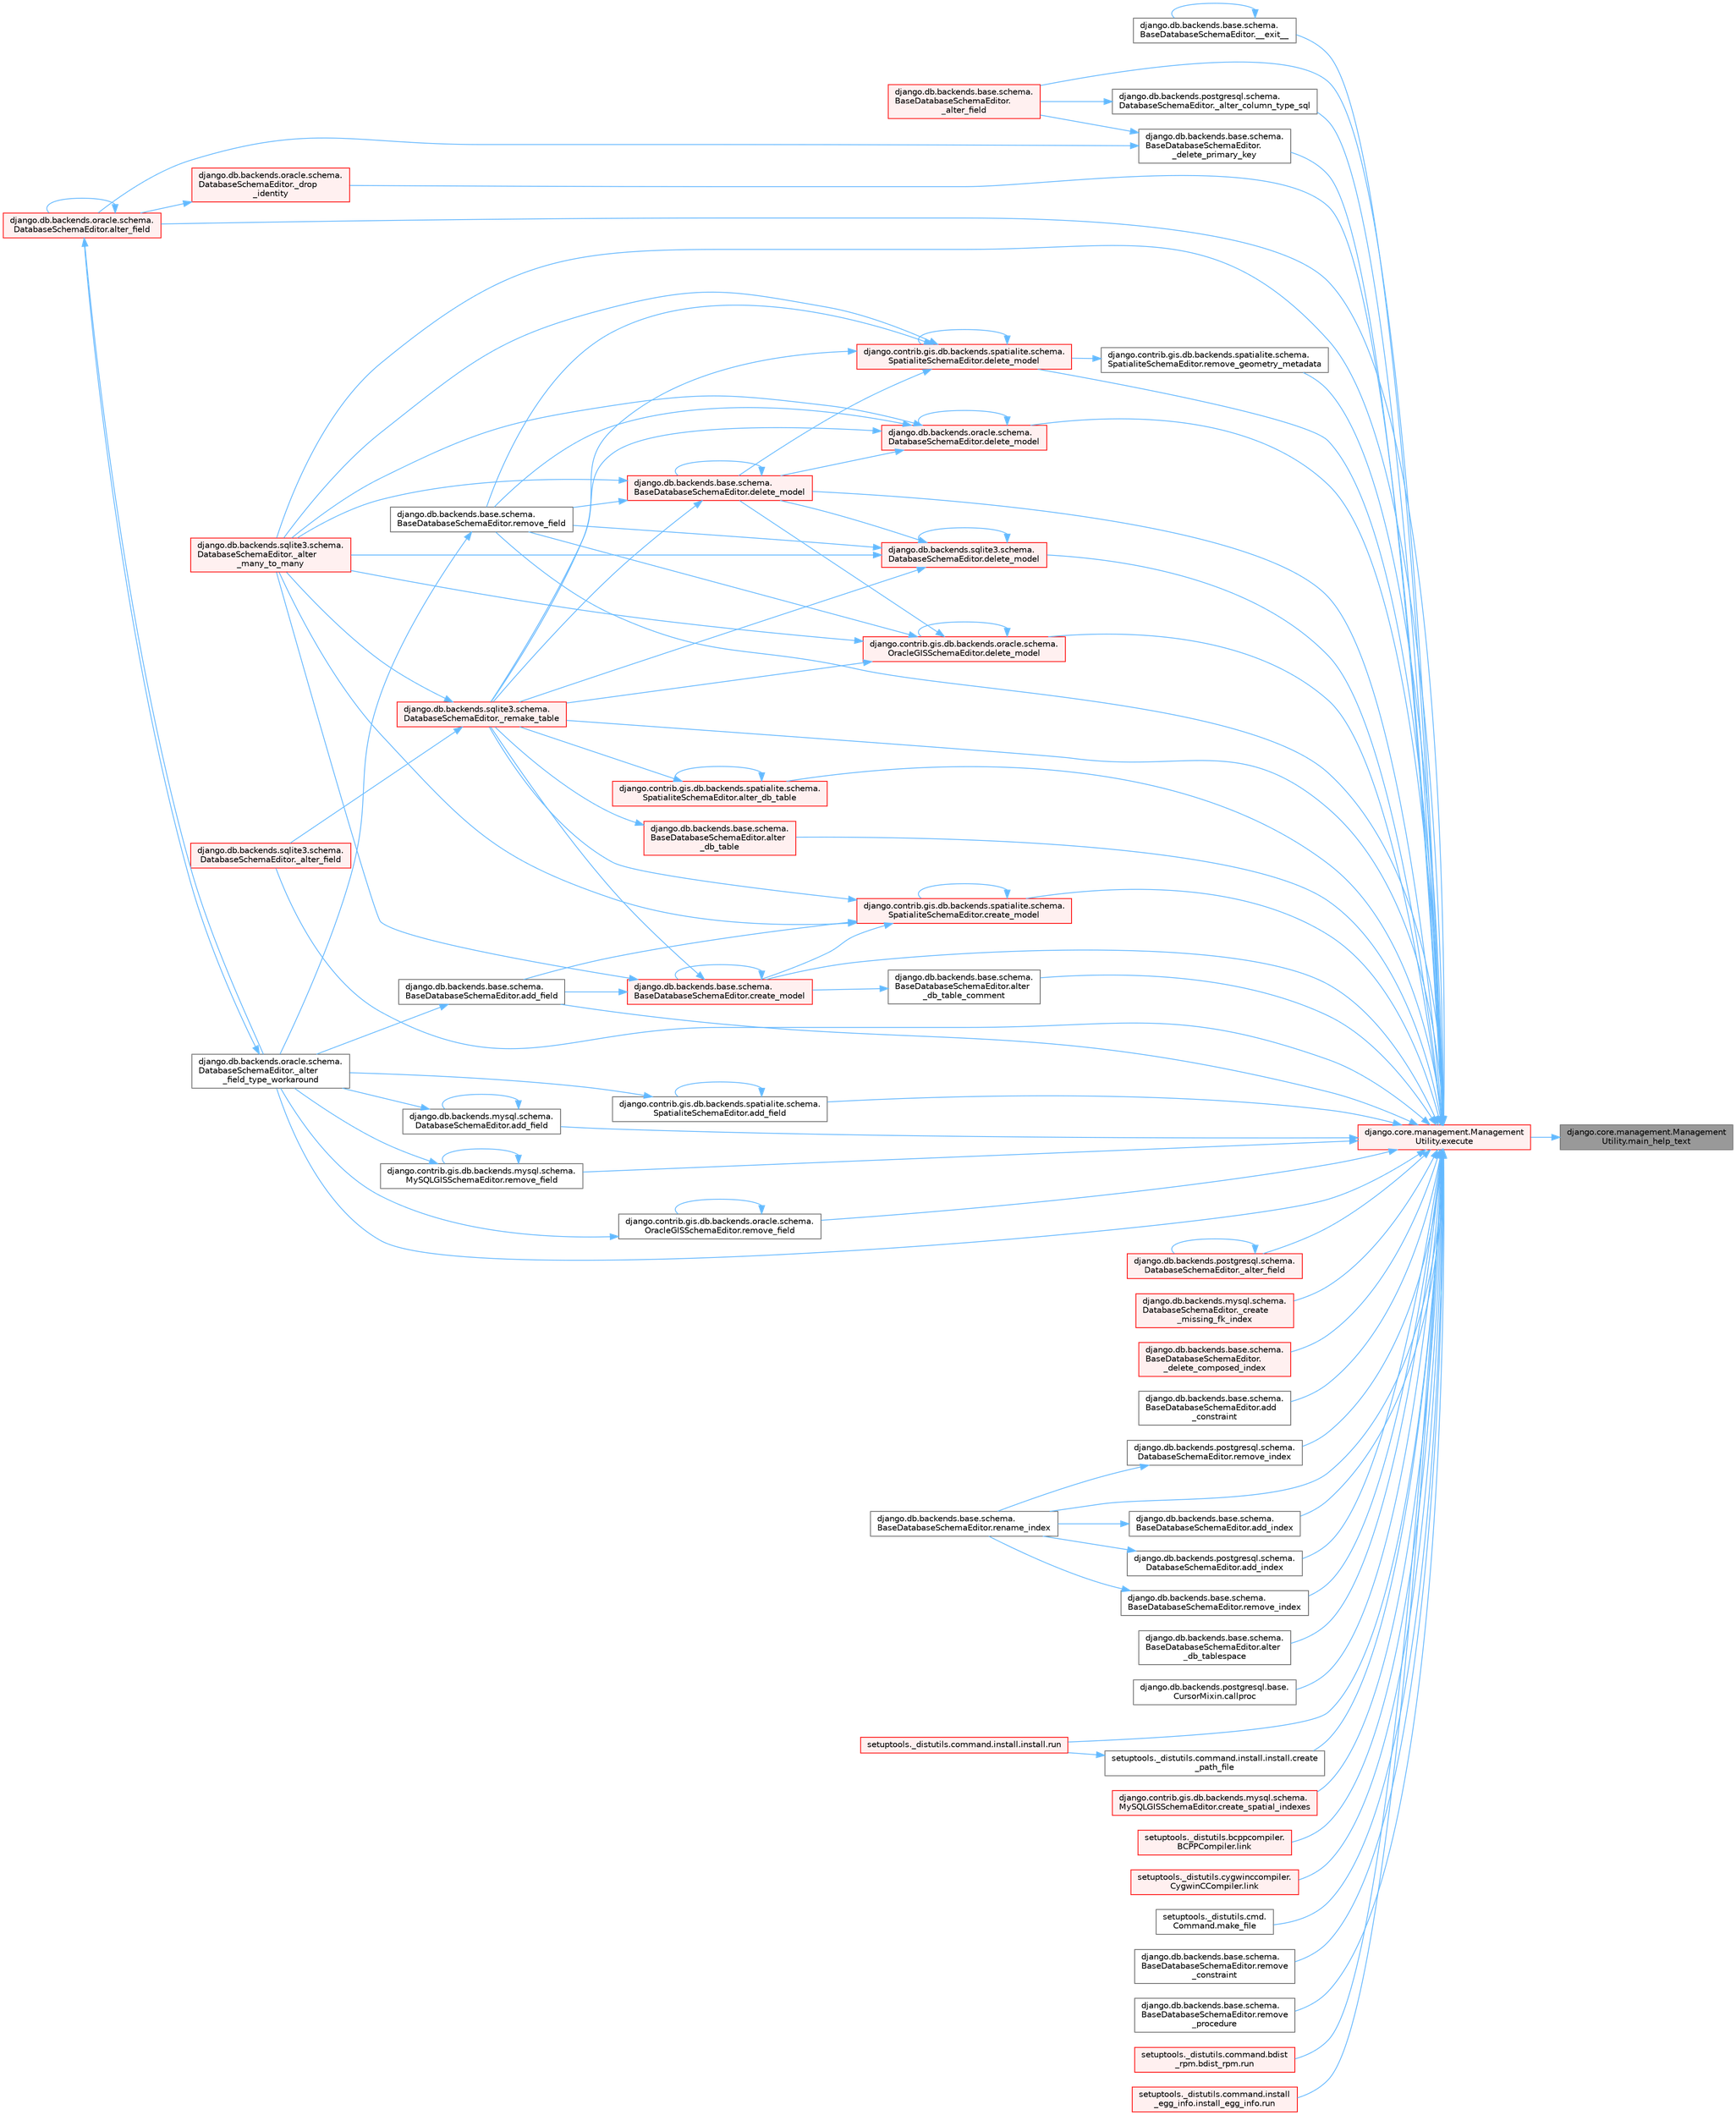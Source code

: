 digraph "django.core.management.ManagementUtility.main_help_text"
{
 // LATEX_PDF_SIZE
  bgcolor="transparent";
  edge [fontname=Helvetica,fontsize=10,labelfontname=Helvetica,labelfontsize=10];
  node [fontname=Helvetica,fontsize=10,shape=box,height=0.2,width=0.4];
  rankdir="RL";
  Node1 [id="Node000001",label="django.core.management.Management\lUtility.main_help_text",height=0.2,width=0.4,color="gray40", fillcolor="grey60", style="filled", fontcolor="black",tooltip=" "];
  Node1 -> Node2 [id="edge1_Node000001_Node000002",dir="back",color="steelblue1",style="solid",tooltip=" "];
  Node2 [id="Node000002",label="django.core.management.Management\lUtility.execute",height=0.2,width=0.4,color="red", fillcolor="#FFF0F0", style="filled",URL="$classdjango_1_1core_1_1management_1_1_management_utility.html#ab2752203019f6a6274c55e096770c008",tooltip=" "];
  Node2 -> Node3 [id="edge2_Node000002_Node000003",dir="back",color="steelblue1",style="solid",tooltip=" "];
  Node3 [id="Node000003",label="django.db.backends.base.schema.\lBaseDatabaseSchemaEditor.__exit__",height=0.2,width=0.4,color="grey40", fillcolor="white", style="filled",URL="$classdjango_1_1db_1_1backends_1_1base_1_1schema_1_1_base_database_schema_editor.html#adc641c3cf336c3cba5f945841b7d5790",tooltip=" "];
  Node3 -> Node3 [id="edge3_Node000003_Node000003",dir="back",color="steelblue1",style="solid",tooltip=" "];
  Node2 -> Node4 [id="edge4_Node000002_Node000004",dir="back",color="steelblue1",style="solid",tooltip=" "];
  Node4 [id="Node000004",label="django.db.backends.postgresql.schema.\lDatabaseSchemaEditor._alter_column_type_sql",height=0.2,width=0.4,color="grey40", fillcolor="white", style="filled",URL="$classdjango_1_1db_1_1backends_1_1postgresql_1_1schema_1_1_database_schema_editor.html#addb09171be88c149496b00e7d217d186",tooltip=" "];
  Node4 -> Node5 [id="edge5_Node000004_Node000005",dir="back",color="steelblue1",style="solid",tooltip=" "];
  Node5 [id="Node000005",label="django.db.backends.base.schema.\lBaseDatabaseSchemaEditor.\l_alter_field",height=0.2,width=0.4,color="red", fillcolor="#FFF0F0", style="filled",URL="$classdjango_1_1db_1_1backends_1_1base_1_1schema_1_1_base_database_schema_editor.html#afcda33e5b1eb760a5a66c09033f1b75c",tooltip=" "];
  Node2 -> Node5 [id="edge6_Node000002_Node000005",dir="back",color="steelblue1",style="solid",tooltip=" "];
  Node2 -> Node10 [id="edge7_Node000002_Node000010",dir="back",color="steelblue1",style="solid",tooltip=" "];
  Node10 [id="Node000010",label="django.db.backends.postgresql.schema.\lDatabaseSchemaEditor._alter_field",height=0.2,width=0.4,color="red", fillcolor="#FFF0F0", style="filled",URL="$classdjango_1_1db_1_1backends_1_1postgresql_1_1schema_1_1_database_schema_editor.html#a143eb4ff7fc0f555417eb054bb91c41d",tooltip=" "];
  Node10 -> Node10 [id="edge8_Node000010_Node000010",dir="back",color="steelblue1",style="solid",tooltip=" "];
  Node2 -> Node11 [id="edge9_Node000002_Node000011",dir="back",color="steelblue1",style="solid",tooltip=" "];
  Node11 [id="Node000011",label="django.db.backends.sqlite3.schema.\lDatabaseSchemaEditor._alter_field",height=0.2,width=0.4,color="red", fillcolor="#FFF0F0", style="filled",URL="$classdjango_1_1db_1_1backends_1_1sqlite3_1_1schema_1_1_database_schema_editor.html#ab256c1d60756ea054e7249a3aa80d43b",tooltip=" "];
  Node2 -> Node9 [id="edge10_Node000002_Node000009",dir="back",color="steelblue1",style="solid",tooltip=" "];
  Node9 [id="Node000009",label="django.db.backends.oracle.schema.\lDatabaseSchemaEditor._alter\l_field_type_workaround",height=0.2,width=0.4,color="grey40", fillcolor="white", style="filled",URL="$classdjango_1_1db_1_1backends_1_1oracle_1_1schema_1_1_database_schema_editor.html#a78bc314f7e1030c1ef072c72a185ebd5",tooltip=" "];
  Node9 -> Node8 [id="edge11_Node000009_Node000008",dir="back",color="steelblue1",style="solid",tooltip=" "];
  Node8 [id="Node000008",label="django.db.backends.oracle.schema.\lDatabaseSchemaEditor.alter_field",height=0.2,width=0.4,color="red", fillcolor="#FFF0F0", style="filled",URL="$classdjango_1_1db_1_1backends_1_1oracle_1_1schema_1_1_database_schema_editor.html#abeddc040d6a7af1ca57aee72ee85784f",tooltip=" "];
  Node8 -> Node9 [id="edge12_Node000008_Node000009",dir="back",color="steelblue1",style="solid",tooltip=" "];
  Node8 -> Node8 [id="edge13_Node000008_Node000008",dir="back",color="steelblue1",style="solid",tooltip=" "];
  Node2 -> Node12 [id="edge14_Node000002_Node000012",dir="back",color="steelblue1",style="solid",tooltip=" "];
  Node12 [id="Node000012",label="django.db.backends.sqlite3.schema.\lDatabaseSchemaEditor._alter\l_many_to_many",height=0.2,width=0.4,color="red", fillcolor="#FFF0F0", style="filled",URL="$classdjango_1_1db_1_1backends_1_1sqlite3_1_1schema_1_1_database_schema_editor.html#a0eb5631cba4809779acc541260e47610",tooltip=" "];
  Node2 -> Node13 [id="edge15_Node000002_Node000013",dir="back",color="steelblue1",style="solid",tooltip=" "];
  Node13 [id="Node000013",label="django.db.backends.mysql.schema.\lDatabaseSchemaEditor._create\l_missing_fk_index",height=0.2,width=0.4,color="red", fillcolor="#FFF0F0", style="filled",URL="$classdjango_1_1db_1_1backends_1_1mysql_1_1schema_1_1_database_schema_editor.html#a1409fb923121da63909627d7bd8ea396",tooltip=" "];
  Node2 -> Node20 [id="edge16_Node000002_Node000020",dir="back",color="steelblue1",style="solid",tooltip=" "];
  Node20 [id="Node000020",label="django.db.backends.base.schema.\lBaseDatabaseSchemaEditor.\l_delete_composed_index",height=0.2,width=0.4,color="red", fillcolor="#FFF0F0", style="filled",URL="$classdjango_1_1db_1_1backends_1_1base_1_1schema_1_1_base_database_schema_editor.html#a83847fbdf8dec0e82dd6028e7b3171f1",tooltip=" "];
  Node2 -> Node21 [id="edge17_Node000002_Node000021",dir="back",color="steelblue1",style="solid",tooltip=" "];
  Node21 [id="Node000021",label="django.db.backends.base.schema.\lBaseDatabaseSchemaEditor.\l_delete_primary_key",height=0.2,width=0.4,color="grey40", fillcolor="white", style="filled",URL="$classdjango_1_1db_1_1backends_1_1base_1_1schema_1_1_base_database_schema_editor.html#a81047e315c7b3f3a5688d5d294491694",tooltip=" "];
  Node21 -> Node5 [id="edge18_Node000021_Node000005",dir="back",color="steelblue1",style="solid",tooltip=" "];
  Node21 -> Node8 [id="edge19_Node000021_Node000008",dir="back",color="steelblue1",style="solid",tooltip=" "];
  Node2 -> Node22 [id="edge20_Node000002_Node000022",dir="back",color="steelblue1",style="solid",tooltip=" "];
  Node22 [id="Node000022",label="django.db.backends.oracle.schema.\lDatabaseSchemaEditor._drop\l_identity",height=0.2,width=0.4,color="red", fillcolor="#FFF0F0", style="filled",URL="$classdjango_1_1db_1_1backends_1_1oracle_1_1schema_1_1_database_schema_editor.html#a215f07e8311d1fd657957c4dbba8cfde",tooltip=" "];
  Node22 -> Node8 [id="edge21_Node000022_Node000008",dir="back",color="steelblue1",style="solid",tooltip=" "];
  Node2 -> Node25 [id="edge22_Node000002_Node000025",dir="back",color="steelblue1",style="solid",tooltip=" "];
  Node25 [id="Node000025",label="django.db.backends.sqlite3.schema.\lDatabaseSchemaEditor._remake_table",height=0.2,width=0.4,color="red", fillcolor="#FFF0F0", style="filled",URL="$classdjango_1_1db_1_1backends_1_1sqlite3_1_1schema_1_1_database_schema_editor.html#a9b5b247b2cd836c48a65726025b45e11",tooltip=" "];
  Node25 -> Node11 [id="edge23_Node000025_Node000011",dir="back",color="steelblue1",style="solid",tooltip=" "];
  Node25 -> Node12 [id="edge24_Node000025_Node000012",dir="back",color="steelblue1",style="solid",tooltip=" "];
  Node2 -> Node31 [id="edge25_Node000002_Node000031",dir="back",color="steelblue1",style="solid",tooltip=" "];
  Node31 [id="Node000031",label="django.db.backends.base.schema.\lBaseDatabaseSchemaEditor.add\l_constraint",height=0.2,width=0.4,color="grey40", fillcolor="white", style="filled",URL="$classdjango_1_1db_1_1backends_1_1base_1_1schema_1_1_base_database_schema_editor.html#a017871908a4c3682551db6c19aa549d4",tooltip=" "];
  Node2 -> Node32 [id="edge26_Node000002_Node000032",dir="back",color="steelblue1",style="solid",tooltip=" "];
  Node32 [id="Node000032",label="django.contrib.gis.db.backends.spatialite.schema.\lSpatialiteSchemaEditor.add_field",height=0.2,width=0.4,color="grey40", fillcolor="white", style="filled",URL="$classdjango_1_1contrib_1_1gis_1_1db_1_1backends_1_1spatialite_1_1schema_1_1_spatialite_schema_editor.html#ac6c0a11c42d919d3c5cc74bb59d8dcfc",tooltip=" "];
  Node32 -> Node9 [id="edge27_Node000032_Node000009",dir="back",color="steelblue1",style="solid",tooltip=" "];
  Node32 -> Node32 [id="edge28_Node000032_Node000032",dir="back",color="steelblue1",style="solid",tooltip=" "];
  Node2 -> Node33 [id="edge29_Node000002_Node000033",dir="back",color="steelblue1",style="solid",tooltip=" "];
  Node33 [id="Node000033",label="django.db.backends.base.schema.\lBaseDatabaseSchemaEditor.add_field",height=0.2,width=0.4,color="grey40", fillcolor="white", style="filled",URL="$classdjango_1_1db_1_1backends_1_1base_1_1schema_1_1_base_database_schema_editor.html#affe03b0f7c180f8cb5759a5cff4f006a",tooltip=" "];
  Node33 -> Node9 [id="edge30_Node000033_Node000009",dir="back",color="steelblue1",style="solid",tooltip=" "];
  Node2 -> Node34 [id="edge31_Node000002_Node000034",dir="back",color="steelblue1",style="solid",tooltip=" "];
  Node34 [id="Node000034",label="django.db.backends.mysql.schema.\lDatabaseSchemaEditor.add_field",height=0.2,width=0.4,color="grey40", fillcolor="white", style="filled",URL="$classdjango_1_1db_1_1backends_1_1mysql_1_1schema_1_1_database_schema_editor.html#a2bb764c2fab516643cccf83b8865b410",tooltip=" "];
  Node34 -> Node9 [id="edge32_Node000034_Node000009",dir="back",color="steelblue1",style="solid",tooltip=" "];
  Node34 -> Node34 [id="edge33_Node000034_Node000034",dir="back",color="steelblue1",style="solid",tooltip=" "];
  Node2 -> Node35 [id="edge34_Node000002_Node000035",dir="back",color="steelblue1",style="solid",tooltip=" "];
  Node35 [id="Node000035",label="django.db.backends.base.schema.\lBaseDatabaseSchemaEditor.add_index",height=0.2,width=0.4,color="grey40", fillcolor="white", style="filled",URL="$classdjango_1_1db_1_1backends_1_1base_1_1schema_1_1_base_database_schema_editor.html#abc2d41f83d865510442ebead47b3ed96",tooltip=" "];
  Node35 -> Node19 [id="edge35_Node000035_Node000019",dir="back",color="steelblue1",style="solid",tooltip=" "];
  Node19 [id="Node000019",label="django.db.backends.base.schema.\lBaseDatabaseSchemaEditor.rename_index",height=0.2,width=0.4,color="grey40", fillcolor="white", style="filled",URL="$classdjango_1_1db_1_1backends_1_1base_1_1schema_1_1_base_database_schema_editor.html#a8e3b9af9743243db37771266a61f11e2",tooltip=" "];
  Node2 -> Node36 [id="edge36_Node000002_Node000036",dir="back",color="steelblue1",style="solid",tooltip=" "];
  Node36 [id="Node000036",label="django.db.backends.postgresql.schema.\lDatabaseSchemaEditor.add_index",height=0.2,width=0.4,color="grey40", fillcolor="white", style="filled",URL="$classdjango_1_1db_1_1backends_1_1postgresql_1_1schema_1_1_database_schema_editor.html#acc6cde4ca005b9128ef4a9e9b556b3b0",tooltip=" "];
  Node36 -> Node19 [id="edge37_Node000036_Node000019",dir="back",color="steelblue1",style="solid",tooltip=" "];
  Node2 -> Node37 [id="edge38_Node000002_Node000037",dir="back",color="steelblue1",style="solid",tooltip=" "];
  Node37 [id="Node000037",label="django.contrib.gis.db.backends.spatialite.schema.\lSpatialiteSchemaEditor.alter_db_table",height=0.2,width=0.4,color="red", fillcolor="#FFF0F0", style="filled",URL="$classdjango_1_1contrib_1_1gis_1_1db_1_1backends_1_1spatialite_1_1schema_1_1_spatialite_schema_editor.html#a3c238b03e587be42747e3a128cd44946",tooltip=" "];
  Node37 -> Node25 [id="edge39_Node000037_Node000025",dir="back",color="steelblue1",style="solid",tooltip=" "];
  Node37 -> Node37 [id="edge40_Node000037_Node000037",dir="back",color="steelblue1",style="solid",tooltip=" "];
  Node2 -> Node38 [id="edge41_Node000002_Node000038",dir="back",color="steelblue1",style="solid",tooltip=" "];
  Node38 [id="Node000038",label="django.db.backends.base.schema.\lBaseDatabaseSchemaEditor.alter\l_db_table",height=0.2,width=0.4,color="red", fillcolor="#FFF0F0", style="filled",URL="$classdjango_1_1db_1_1backends_1_1base_1_1schema_1_1_base_database_schema_editor.html#a6975136cc10a20541aed6b53fea99565",tooltip=" "];
  Node38 -> Node25 [id="edge42_Node000038_Node000025",dir="back",color="steelblue1",style="solid",tooltip=" "];
  Node2 -> Node39 [id="edge43_Node000002_Node000039",dir="back",color="steelblue1",style="solid",tooltip=" "];
  Node39 [id="Node000039",label="django.db.backends.base.schema.\lBaseDatabaseSchemaEditor.alter\l_db_table_comment",height=0.2,width=0.4,color="grey40", fillcolor="white", style="filled",URL="$classdjango_1_1db_1_1backends_1_1base_1_1schema_1_1_base_database_schema_editor.html#a788ba4cf1ea36f15a1b1d7a11b8d31a1",tooltip=" "];
  Node39 -> Node40 [id="edge44_Node000039_Node000040",dir="back",color="steelblue1",style="solid",tooltip=" "];
  Node40 [id="Node000040",label="django.db.backends.base.schema.\lBaseDatabaseSchemaEditor.create_model",height=0.2,width=0.4,color="red", fillcolor="#FFF0F0", style="filled",URL="$classdjango_1_1db_1_1backends_1_1base_1_1schema_1_1_base_database_schema_editor.html#a802611d84fc67073227f245b7e881331",tooltip=" "];
  Node40 -> Node12 [id="edge45_Node000040_Node000012",dir="back",color="steelblue1",style="solid",tooltip=" "];
  Node40 -> Node25 [id="edge46_Node000040_Node000025",dir="back",color="steelblue1",style="solid",tooltip=" "];
  Node40 -> Node33 [id="edge47_Node000040_Node000033",dir="back",color="steelblue1",style="solid",tooltip=" "];
  Node40 -> Node40 [id="edge48_Node000040_Node000040",dir="back",color="steelblue1",style="solid",tooltip=" "];
  Node2 -> Node41 [id="edge49_Node000002_Node000041",dir="back",color="steelblue1",style="solid",tooltip=" "];
  Node41 [id="Node000041",label="django.db.backends.base.schema.\lBaseDatabaseSchemaEditor.alter\l_db_tablespace",height=0.2,width=0.4,color="grey40", fillcolor="white", style="filled",URL="$classdjango_1_1db_1_1backends_1_1base_1_1schema_1_1_base_database_schema_editor.html#ac93f875aaebf90f4c28d2ec8f963acdd",tooltip=" "];
  Node2 -> Node8 [id="edge50_Node000002_Node000008",dir="back",color="steelblue1",style="solid",tooltip=" "];
  Node2 -> Node42 [id="edge51_Node000002_Node000042",dir="back",color="steelblue1",style="solid",tooltip=" "];
  Node42 [id="Node000042",label="django.db.backends.postgresql.base.\lCursorMixin.callproc",height=0.2,width=0.4,color="grey40", fillcolor="white", style="filled",URL="$classdjango_1_1db_1_1backends_1_1postgresql_1_1base_1_1_cursor_mixin.html#a47ae60510118aff959f7ee3bc049cdcd",tooltip=" "];
  Node2 -> Node43 [id="edge52_Node000002_Node000043",dir="back",color="steelblue1",style="solid",tooltip=" "];
  Node43 [id="Node000043",label="django.contrib.gis.db.backends.spatialite.schema.\lSpatialiteSchemaEditor.create_model",height=0.2,width=0.4,color="red", fillcolor="#FFF0F0", style="filled",URL="$classdjango_1_1contrib_1_1gis_1_1db_1_1backends_1_1spatialite_1_1schema_1_1_spatialite_schema_editor.html#a19b94a34b1e1e5fc3cd38c736f21f025",tooltip=" "];
  Node43 -> Node12 [id="edge53_Node000043_Node000012",dir="back",color="steelblue1",style="solid",tooltip=" "];
  Node43 -> Node25 [id="edge54_Node000043_Node000025",dir="back",color="steelblue1",style="solid",tooltip=" "];
  Node43 -> Node33 [id="edge55_Node000043_Node000033",dir="back",color="steelblue1",style="solid",tooltip=" "];
  Node43 -> Node43 [id="edge56_Node000043_Node000043",dir="back",color="steelblue1",style="solid",tooltip=" "];
  Node43 -> Node40 [id="edge57_Node000043_Node000040",dir="back",color="steelblue1",style="solid",tooltip=" "];
  Node2 -> Node40 [id="edge58_Node000002_Node000040",dir="back",color="steelblue1",style="solid",tooltip=" "];
  Node2 -> Node44 [id="edge59_Node000002_Node000044",dir="back",color="steelblue1",style="solid",tooltip=" "];
  Node44 [id="Node000044",label="setuptools._distutils.command.install.install.create\l_path_file",height=0.2,width=0.4,color="grey40", fillcolor="white", style="filled",URL="$classsetuptools_1_1__distutils_1_1command_1_1install_1_1install.html#ae5b9163a32dec1fd8d16c029acf46364",tooltip=" "];
  Node44 -> Node45 [id="edge60_Node000044_Node000045",dir="back",color="steelblue1",style="solid",tooltip=" "];
  Node45 [id="Node000045",label="setuptools._distutils.command.install.install.run",height=0.2,width=0.4,color="red", fillcolor="#FFF0F0", style="filled",URL="$classsetuptools_1_1__distutils_1_1command_1_1install_1_1install.html#a334865e31c8184ad6db89bade3233a4f",tooltip=" "];
  Node2 -> Node50 [id="edge61_Node000002_Node000050",dir="back",color="steelblue1",style="solid",tooltip=" "];
  Node50 [id="Node000050",label="django.contrib.gis.db.backends.mysql.schema.\lMySQLGISSchemaEditor.create_spatial_indexes",height=0.2,width=0.4,color="red", fillcolor="#FFF0F0", style="filled",URL="$classdjango_1_1contrib_1_1gis_1_1db_1_1backends_1_1mysql_1_1schema_1_1_my_s_q_l_g_i_s_schema_editor.html#ab01e4e9753b9691b274cfe31c800fb87",tooltip=" "];
  Node2 -> Node53 [id="edge62_Node000002_Node000053",dir="back",color="steelblue1",style="solid",tooltip=" "];
  Node53 [id="Node000053",label="django.contrib.gis.db.backends.oracle.schema.\lOracleGISSchemaEditor.delete_model",height=0.2,width=0.4,color="red", fillcolor="#FFF0F0", style="filled",URL="$classdjango_1_1contrib_1_1gis_1_1db_1_1backends_1_1oracle_1_1schema_1_1_oracle_g_i_s_schema_editor.html#a7e204de51c85be33515ce57fa48849df",tooltip=" "];
  Node53 -> Node12 [id="edge63_Node000053_Node000012",dir="back",color="steelblue1",style="solid",tooltip=" "];
  Node53 -> Node25 [id="edge64_Node000053_Node000025",dir="back",color="steelblue1",style="solid",tooltip=" "];
  Node53 -> Node53 [id="edge65_Node000053_Node000053",dir="back",color="steelblue1",style="solid",tooltip=" "];
  Node53 -> Node56 [id="edge66_Node000053_Node000056",dir="back",color="steelblue1",style="solid",tooltip=" "];
  Node56 [id="Node000056",label="django.db.backends.base.schema.\lBaseDatabaseSchemaEditor.delete_model",height=0.2,width=0.4,color="red", fillcolor="#FFF0F0", style="filled",URL="$classdjango_1_1db_1_1backends_1_1base_1_1schema_1_1_base_database_schema_editor.html#a4685be374dca3bb40806d579c17c4a71",tooltip=" "];
  Node56 -> Node12 [id="edge67_Node000056_Node000012",dir="back",color="steelblue1",style="solid",tooltip=" "];
  Node56 -> Node25 [id="edge68_Node000056_Node000025",dir="back",color="steelblue1",style="solid",tooltip=" "];
  Node56 -> Node56 [id="edge69_Node000056_Node000056",dir="back",color="steelblue1",style="solid",tooltip=" "];
  Node56 -> Node57 [id="edge70_Node000056_Node000057",dir="back",color="steelblue1",style="solid",tooltip=" "];
  Node57 [id="Node000057",label="django.db.backends.base.schema.\lBaseDatabaseSchemaEditor.remove_field",height=0.2,width=0.4,color="grey40", fillcolor="white", style="filled",URL="$classdjango_1_1db_1_1backends_1_1base_1_1schema_1_1_base_database_schema_editor.html#a962851f801c541e11c9ad9265bfe3347",tooltip=" "];
  Node57 -> Node9 [id="edge71_Node000057_Node000009",dir="back",color="steelblue1",style="solid",tooltip=" "];
  Node53 -> Node57 [id="edge72_Node000053_Node000057",dir="back",color="steelblue1",style="solid",tooltip=" "];
  Node2 -> Node58 [id="edge73_Node000002_Node000058",dir="back",color="steelblue1",style="solid",tooltip=" "];
  Node58 [id="Node000058",label="django.contrib.gis.db.backends.spatialite.schema.\lSpatialiteSchemaEditor.delete_model",height=0.2,width=0.4,color="red", fillcolor="#FFF0F0", style="filled",URL="$classdjango_1_1contrib_1_1gis_1_1db_1_1backends_1_1spatialite_1_1schema_1_1_spatialite_schema_editor.html#a1d324c35e2535b9adf7cbecb68fe761d",tooltip=" "];
  Node58 -> Node12 [id="edge74_Node000058_Node000012",dir="back",color="steelblue1",style="solid",tooltip=" "];
  Node58 -> Node25 [id="edge75_Node000058_Node000025",dir="back",color="steelblue1",style="solid",tooltip=" "];
  Node58 -> Node58 [id="edge76_Node000058_Node000058",dir="back",color="steelblue1",style="solid",tooltip=" "];
  Node58 -> Node56 [id="edge77_Node000058_Node000056",dir="back",color="steelblue1",style="solid",tooltip=" "];
  Node58 -> Node57 [id="edge78_Node000058_Node000057",dir="back",color="steelblue1",style="solid",tooltip=" "];
  Node2 -> Node56 [id="edge79_Node000002_Node000056",dir="back",color="steelblue1",style="solid",tooltip=" "];
  Node2 -> Node59 [id="edge80_Node000002_Node000059",dir="back",color="steelblue1",style="solid",tooltip=" "];
  Node59 [id="Node000059",label="django.db.backends.oracle.schema.\lDatabaseSchemaEditor.delete_model",height=0.2,width=0.4,color="red", fillcolor="#FFF0F0", style="filled",URL="$classdjango_1_1db_1_1backends_1_1oracle_1_1schema_1_1_database_schema_editor.html#ab50218126d3c815cba56fe0387a8dcba",tooltip=" "];
  Node59 -> Node12 [id="edge81_Node000059_Node000012",dir="back",color="steelblue1",style="solid",tooltip=" "];
  Node59 -> Node25 [id="edge82_Node000059_Node000025",dir="back",color="steelblue1",style="solid",tooltip=" "];
  Node59 -> Node56 [id="edge83_Node000059_Node000056",dir="back",color="steelblue1",style="solid",tooltip=" "];
  Node59 -> Node59 [id="edge84_Node000059_Node000059",dir="back",color="steelblue1",style="solid",tooltip=" "];
  Node59 -> Node57 [id="edge85_Node000059_Node000057",dir="back",color="steelblue1",style="solid",tooltip=" "];
  Node2 -> Node60 [id="edge86_Node000002_Node000060",dir="back",color="steelblue1",style="solid",tooltip=" "];
  Node60 [id="Node000060",label="django.db.backends.sqlite3.schema.\lDatabaseSchemaEditor.delete_model",height=0.2,width=0.4,color="red", fillcolor="#FFF0F0", style="filled",URL="$classdjango_1_1db_1_1backends_1_1sqlite3_1_1schema_1_1_database_schema_editor.html#ace17666280378c6270bb6569941a67ad",tooltip=" "];
  Node60 -> Node12 [id="edge87_Node000060_Node000012",dir="back",color="steelblue1",style="solid",tooltip=" "];
  Node60 -> Node25 [id="edge88_Node000060_Node000025",dir="back",color="steelblue1",style="solid",tooltip=" "];
  Node60 -> Node56 [id="edge89_Node000060_Node000056",dir="back",color="steelblue1",style="solid",tooltip=" "];
  Node60 -> Node60 [id="edge90_Node000060_Node000060",dir="back",color="steelblue1",style="solid",tooltip=" "];
  Node60 -> Node57 [id="edge91_Node000060_Node000057",dir="back",color="steelblue1",style="solid",tooltip=" "];
  Node2 -> Node61 [id="edge92_Node000002_Node000061",dir="back",color="steelblue1",style="solid",tooltip=" "];
  Node61 [id="Node000061",label="setuptools._distutils.bcppcompiler.\lBCPPCompiler.link",height=0.2,width=0.4,color="red", fillcolor="#FFF0F0", style="filled",URL="$classsetuptools_1_1__distutils_1_1bcppcompiler_1_1_b_c_p_p_compiler.html#a9207773d36ecabdd197469c6dcff5e41",tooltip=" "];
  Node2 -> Node79 [id="edge93_Node000002_Node000079",dir="back",color="steelblue1",style="solid",tooltip=" "];
  Node79 [id="Node000079",label="setuptools._distutils.cygwinccompiler.\lCygwinCCompiler.link",height=0.2,width=0.4,color="red", fillcolor="#FFF0F0", style="filled",URL="$classsetuptools_1_1__distutils_1_1cygwinccompiler_1_1_cygwin_c_compiler.html#a90d2f2ffa74da0002fe22b41afc2cc2f",tooltip=" "];
  Node2 -> Node89 [id="edge94_Node000002_Node000089",dir="back",color="steelblue1",style="solid",tooltip=" "];
  Node89 [id="Node000089",label="setuptools._distutils.cmd.\lCommand.make_file",height=0.2,width=0.4,color="grey40", fillcolor="white", style="filled",URL="$classsetuptools_1_1__distutils_1_1cmd_1_1_command.html#a3165448f29bc3975e4443166b8ff2930",tooltip=" "];
  Node2 -> Node90 [id="edge95_Node000002_Node000090",dir="back",color="steelblue1",style="solid",tooltip=" "];
  Node90 [id="Node000090",label="django.db.backends.base.schema.\lBaseDatabaseSchemaEditor.remove\l_constraint",height=0.2,width=0.4,color="grey40", fillcolor="white", style="filled",URL="$classdjango_1_1db_1_1backends_1_1base_1_1schema_1_1_base_database_schema_editor.html#a686afe17ec7912aff8234454a6380d09",tooltip=" "];
  Node2 -> Node91 [id="edge96_Node000002_Node000091",dir="back",color="steelblue1",style="solid",tooltip=" "];
  Node91 [id="Node000091",label="django.contrib.gis.db.backends.mysql.schema.\lMySQLGISSchemaEditor.remove_field",height=0.2,width=0.4,color="grey40", fillcolor="white", style="filled",URL="$classdjango_1_1contrib_1_1gis_1_1db_1_1backends_1_1mysql_1_1schema_1_1_my_s_q_l_g_i_s_schema_editor.html#a42c4ccd16596ef9bc64369e876e66df3",tooltip=" "];
  Node91 -> Node9 [id="edge97_Node000091_Node000009",dir="back",color="steelblue1",style="solid",tooltip=" "];
  Node91 -> Node91 [id="edge98_Node000091_Node000091",dir="back",color="steelblue1",style="solid",tooltip=" "];
  Node2 -> Node92 [id="edge99_Node000002_Node000092",dir="back",color="steelblue1",style="solid",tooltip=" "];
  Node92 [id="Node000092",label="django.contrib.gis.db.backends.oracle.schema.\lOracleGISSchemaEditor.remove_field",height=0.2,width=0.4,color="grey40", fillcolor="white", style="filled",URL="$classdjango_1_1contrib_1_1gis_1_1db_1_1backends_1_1oracle_1_1schema_1_1_oracle_g_i_s_schema_editor.html#ae50523d90339ec103c8749d685f411bc",tooltip=" "];
  Node92 -> Node9 [id="edge100_Node000092_Node000009",dir="back",color="steelblue1",style="solid",tooltip=" "];
  Node92 -> Node92 [id="edge101_Node000092_Node000092",dir="back",color="steelblue1",style="solid",tooltip=" "];
  Node2 -> Node57 [id="edge102_Node000002_Node000057",dir="back",color="steelblue1",style="solid",tooltip=" "];
  Node2 -> Node93 [id="edge103_Node000002_Node000093",dir="back",color="steelblue1",style="solid",tooltip=" "];
  Node93 [id="Node000093",label="django.contrib.gis.db.backends.spatialite.schema.\lSpatialiteSchemaEditor.remove_geometry_metadata",height=0.2,width=0.4,color="grey40", fillcolor="white", style="filled",URL="$classdjango_1_1contrib_1_1gis_1_1db_1_1backends_1_1spatialite_1_1schema_1_1_spatialite_schema_editor.html#af84e611c69738b348c648f84fb45a890",tooltip=" "];
  Node93 -> Node58 [id="edge104_Node000093_Node000058",dir="back",color="steelblue1",style="solid",tooltip=" "];
  Node2 -> Node94 [id="edge105_Node000002_Node000094",dir="back",color="steelblue1",style="solid",tooltip=" "];
  Node94 [id="Node000094",label="django.db.backends.base.schema.\lBaseDatabaseSchemaEditor.remove_index",height=0.2,width=0.4,color="grey40", fillcolor="white", style="filled",URL="$classdjango_1_1db_1_1backends_1_1base_1_1schema_1_1_base_database_schema_editor.html#a289de919288906b2eb3d96d35513a335",tooltip=" "];
  Node94 -> Node19 [id="edge106_Node000094_Node000019",dir="back",color="steelblue1",style="solid",tooltip=" "];
  Node2 -> Node95 [id="edge107_Node000002_Node000095",dir="back",color="steelblue1",style="solid",tooltip=" "];
  Node95 [id="Node000095",label="django.db.backends.postgresql.schema.\lDatabaseSchemaEditor.remove_index",height=0.2,width=0.4,color="grey40", fillcolor="white", style="filled",URL="$classdjango_1_1db_1_1backends_1_1postgresql_1_1schema_1_1_database_schema_editor.html#a46a97fb0ae3be3bdcdbe0cb3a03fc10d",tooltip=" "];
  Node95 -> Node19 [id="edge108_Node000095_Node000019",dir="back",color="steelblue1",style="solid",tooltip=" "];
  Node2 -> Node96 [id="edge109_Node000002_Node000096",dir="back",color="steelblue1",style="solid",tooltip=" "];
  Node96 [id="Node000096",label="django.db.backends.base.schema.\lBaseDatabaseSchemaEditor.remove\l_procedure",height=0.2,width=0.4,color="grey40", fillcolor="white", style="filled",URL="$classdjango_1_1db_1_1backends_1_1base_1_1schema_1_1_base_database_schema_editor.html#a831fe134dd700c0c84c3229b704cec98",tooltip=" "];
  Node2 -> Node19 [id="edge110_Node000002_Node000019",dir="back",color="steelblue1",style="solid",tooltip=" "];
  Node2 -> Node97 [id="edge111_Node000002_Node000097",dir="back",color="steelblue1",style="solid",tooltip=" "];
  Node97 [id="Node000097",label="setuptools._distutils.command.bdist\l_rpm.bdist_rpm.run",height=0.2,width=0.4,color="red", fillcolor="#FFF0F0", style="filled",URL="$classsetuptools_1_1__distutils_1_1command_1_1bdist__rpm_1_1bdist__rpm.html#adcee42c05da0e307fe50ccba1f7efd75",tooltip=" "];
  Node2 -> Node45 [id="edge112_Node000002_Node000045",dir="back",color="steelblue1",style="solid",tooltip=" "];
  Node2 -> Node98 [id="edge113_Node000002_Node000098",dir="back",color="steelblue1",style="solid",tooltip=" "];
  Node98 [id="Node000098",label="setuptools._distutils.command.install\l_egg_info.install_egg_info.run",height=0.2,width=0.4,color="red", fillcolor="#FFF0F0", style="filled",URL="$classsetuptools_1_1__distutils_1_1command_1_1install__egg__info_1_1install__egg__info.html#ae7d17f3816483e1934802a8d08c08e99",tooltip=" "];
}
